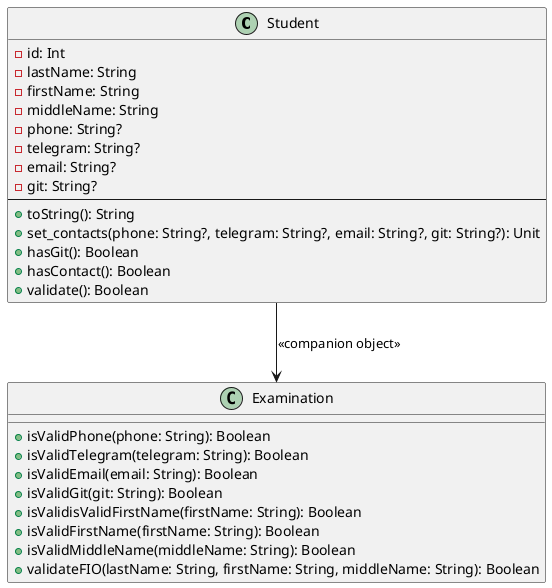 @startuml
class Student {
    - id: Int
    - lastName: String
    - firstName: String
    - middleName: String
    - phone: String?
    - telegram: String?
    - email: String?
    - git: String?
    --
    + toString(): String
    + set_contacts(phone: String?, telegram: String?, email: String?, git: String?): Unit
    + hasGit(): Boolean
    + hasContact(): Boolean
    + validate(): Boolean
}
class Examination {
    + isValidPhone(phone: String): Boolean
    + isValidTelegram(telegram: String): Boolean
    + isValidEmail(email: String): Boolean
    + isValidGit(git: String): Boolean
    + isValidisValidFirstName(firstName: String): Boolean
    + isValidFirstName(firstName: String): Boolean
    + isValidMiddleName(middleName: String): Boolean
    + validateFIO(lastName: String, firstName: String, middleName: String): Boolean
}
Student -down-> Examination : <<companion object>>
@enduml